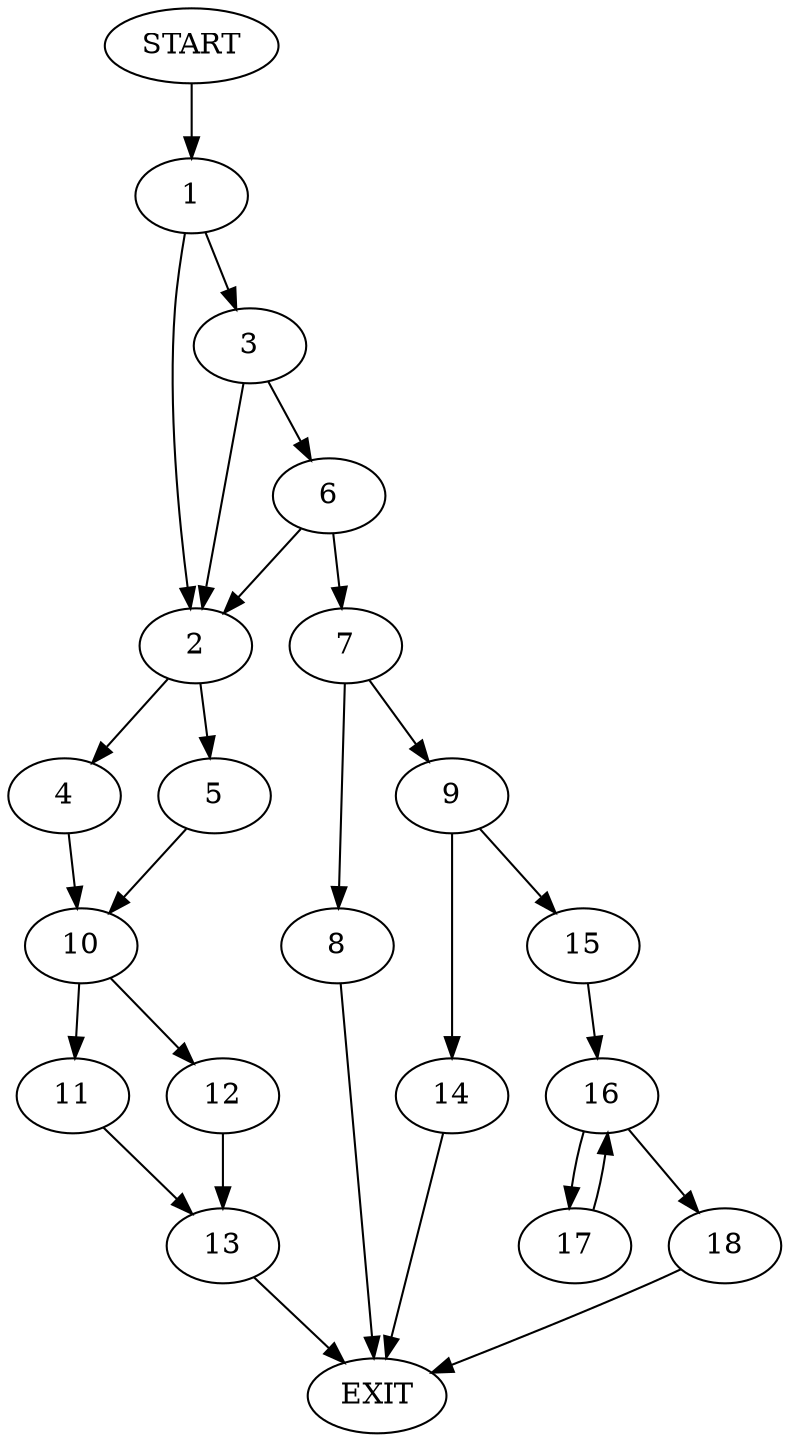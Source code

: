 digraph {
0 [label="START"]
19 [label="EXIT"]
0 -> 1
1 -> 2
1 -> 3
2 -> 4
2 -> 5
3 -> 2
3 -> 6
6 -> 2
6 -> 7
7 -> 8
7 -> 9
5 -> 10
4 -> 10
10 -> 11
10 -> 12
11 -> 13
12 -> 13
13 -> 19
8 -> 19
9 -> 14
9 -> 15
14 -> 19
15 -> 16
16 -> 17
16 -> 18
17 -> 16
18 -> 19
}
